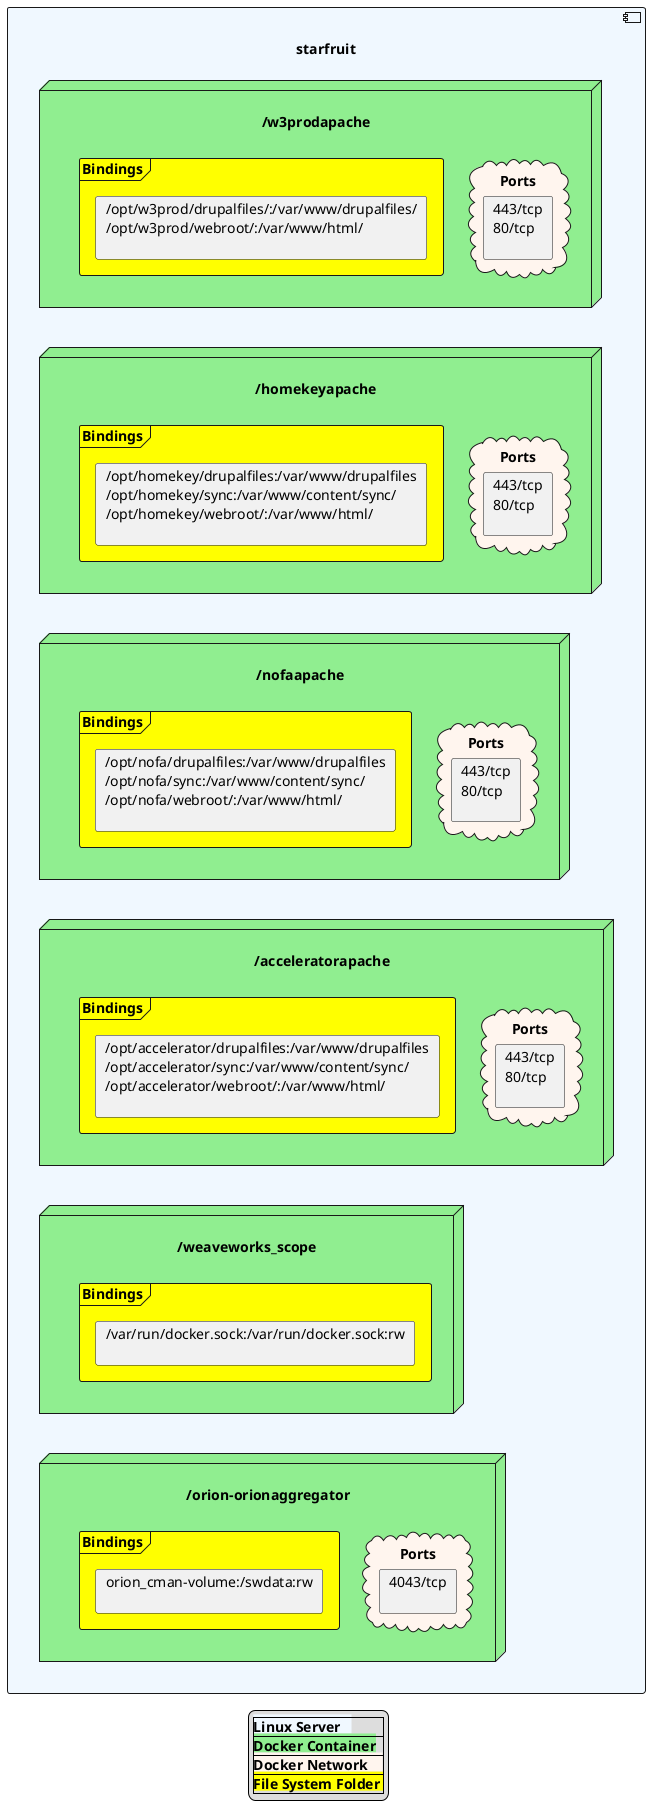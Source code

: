 @startuml "Generated"'on: 2022-01-20T00:02:01.816-08:00' hide stereotypelegend|<back:AliceBlue><b>Linux Server   </b></back>||<back:LightGreen><b>Docker Container</b></back>||<back:SeaShell><b>Docker Network    </b></back>||<back:Yellow><b>File System Folder </b></back>|endlegend	component "\nstarfruit" as x142224448 #AliceBlue {			node "\n/w3prodapache" as x75531560 #LightGreen {				cloud "Ports" as ports808 #SeaShell {			card "443/tcp\n80/tcp\n" as pval895}			frame "Bindings"  as bind407 #Yellow {			card "/opt/w3prod/drupalfiles/:/var/www/drupalfiles/\n/opt/w3prod/webroot/:/var/www/html/\n" as cval304			}	}		node "\n/homekeyapache" as x111235695 #LightGreen {				cloud "Ports" as ports892 #SeaShell {			card "443/tcp\n80/tcp\n" as pval745}			frame "Bindings"  as bind260 #Yellow {			card "/opt/homekey/drupalfiles:/var/www/drupalfiles\n/opt/homekey/sync:/var/www/content/sync/\n/opt/homekey/webroot/:/var/www/html/\n" as cval71			}	}		node "\n/nofaapache" as x51798953 #LightGreen {				cloud "Ports" as ports886 #SeaShell {			card "443/tcp\n80/tcp\n" as pval201}			frame "Bindings"  as bind979 #Yellow {			card "/opt/nofa/drupalfiles:/var/www/drupalfiles\n/opt/nofa/sync:/var/www/content/sync/\n/opt/nofa/webroot/:/var/www/html/\n" as cval622			}	}		node "\n/acceleratorapache" as x3913926 #LightGreen {				cloud "Ports" as ports343 #SeaShell {			card "443/tcp\n80/tcp\n" as pval535}			frame "Bindings"  as bind860 #Yellow {			card "/opt/accelerator/drupalfiles:/var/www/drupalfiles\n/opt/accelerator/sync:/var/www/content/sync/\n/opt/accelerator/webroot/:/var/www/html/\n" as cval994			}	}		node "\n/weaveworks_scope" as x120489002 #LightGreen {				frame "Bindings"  as bind752 #Yellow {			card "/var/run/docker.sock:/var/run/docker.sock:rw\n" as cval315			}	}		node "\n/orion-orionaggregator" as x185970893 #LightGreen {				cloud "Ports" as ports939 #SeaShell {			card "4043/tcp\n" as pval644}			frame "Bindings"  as bind864 #Yellow {			card "orion_cman-volume:/swdata:rw\n" as cval116			}	}x75531560 -[hidden]- x111235695x111235695 -[hidden]- x51798953x51798953 -[hidden]- x3913926x3913926 -[hidden]- x120489002x120489002 -[hidden]- x185970893}@enduml